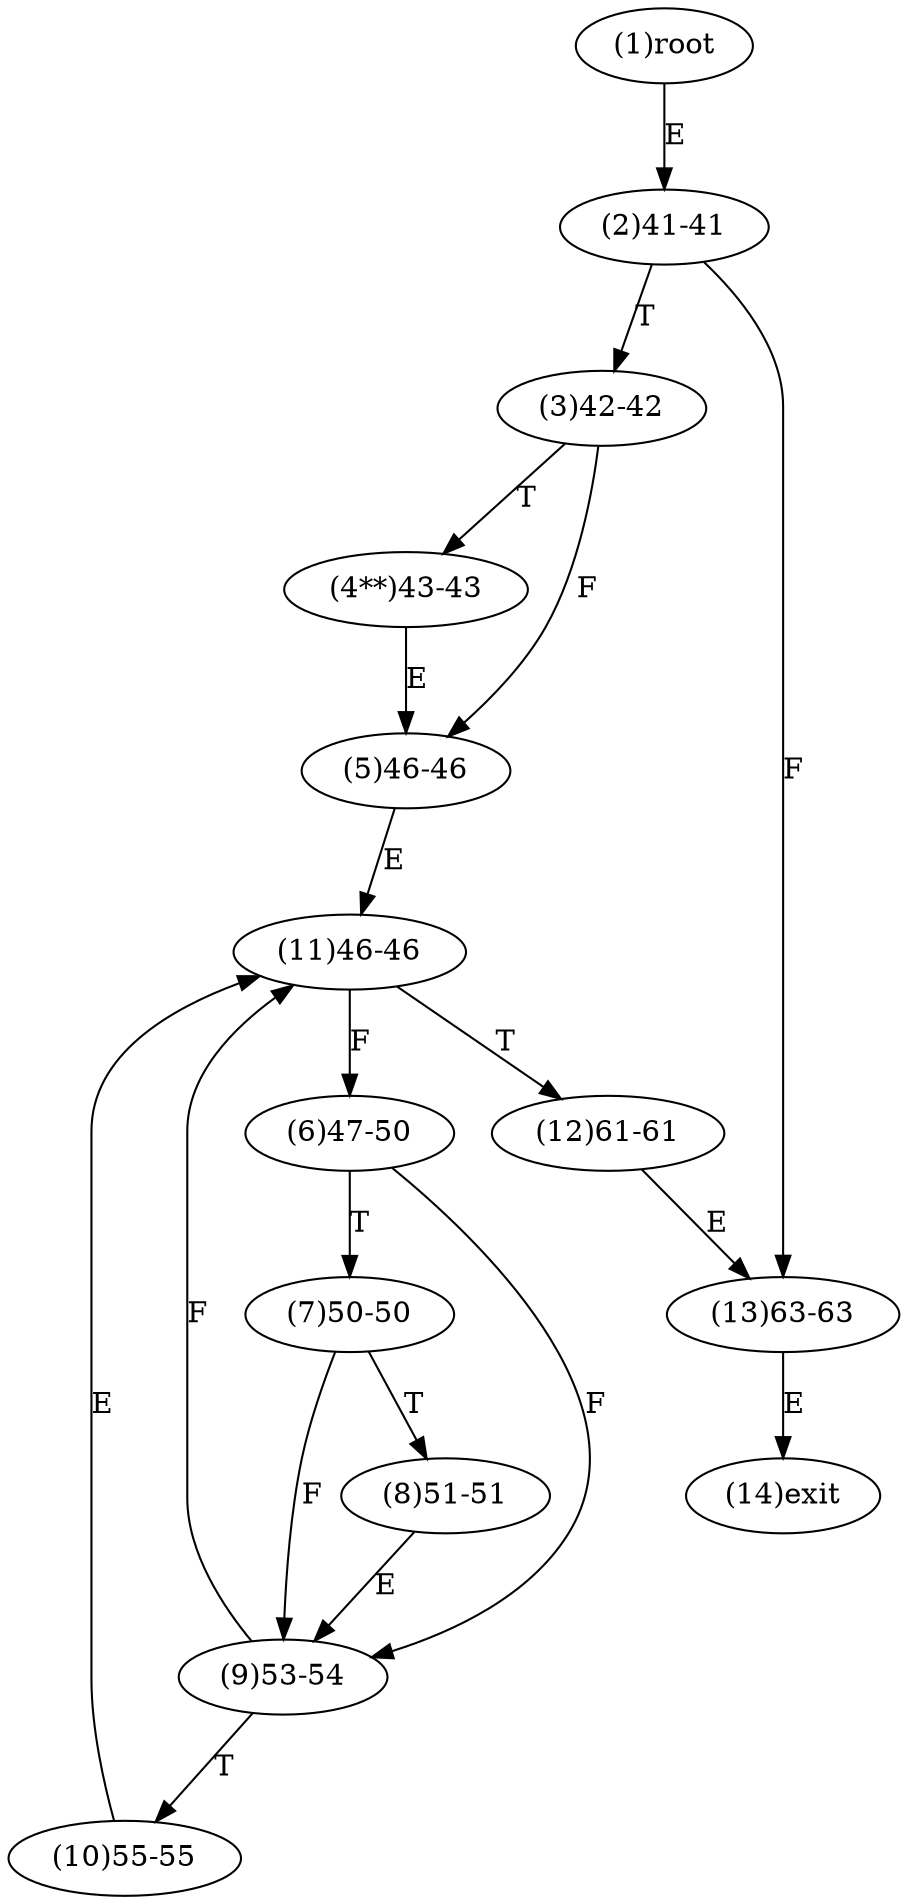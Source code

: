 digraph "" { 
1[ label="(1)root"];
2[ label="(2)41-41"];
3[ label="(3)42-42"];
4[ label="(4**)43-43"];
5[ label="(5)46-46"];
6[ label="(6)47-50"];
7[ label="(7)50-50"];
8[ label="(8)51-51"];
9[ label="(9)53-54"];
10[ label="(10)55-55"];
11[ label="(11)46-46"];
12[ label="(12)61-61"];
13[ label="(13)63-63"];
14[ label="(14)exit"];
1->2[ label="E"];
2->13[ label="F"];
2->3[ label="T"];
3->5[ label="F"];
3->4[ label="T"];
4->5[ label="E"];
5->11[ label="E"];
6->9[ label="F"];
6->7[ label="T"];
7->9[ label="F"];
7->8[ label="T"];
8->9[ label="E"];
9->11[ label="F"];
9->10[ label="T"];
10->11[ label="E"];
11->6[ label="F"];
11->12[ label="T"];
12->13[ label="E"];
13->14[ label="E"];
}